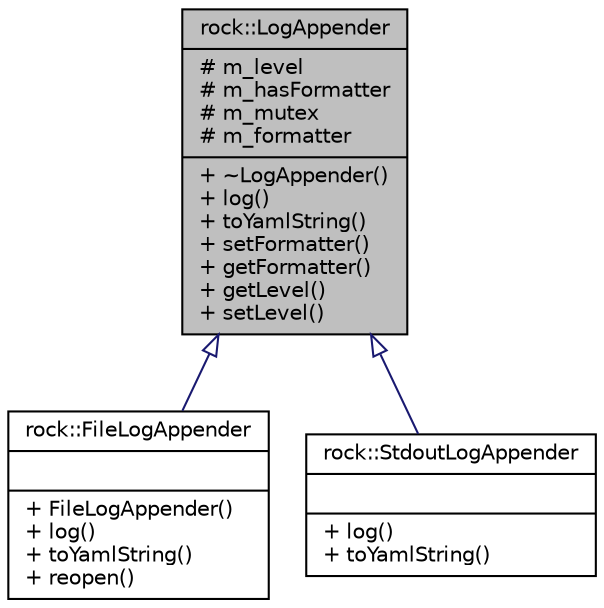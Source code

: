 digraph "rock::LogAppender"
{
 // LATEX_PDF_SIZE
  edge [fontname="Helvetica",fontsize="10",labelfontname="Helvetica",labelfontsize="10"];
  node [fontname="Helvetica",fontsize="10",shape=record];
  Node1 [label="{rock::LogAppender\n|# m_level\l# m_hasFormatter\l# m_mutex\l# m_formatter\l|+ ~LogAppender()\l+ log()\l+ toYamlString()\l+ setFormatter()\l+ getFormatter()\l+ getLevel()\l+ setLevel()\l}",height=0.2,width=0.4,color="black", fillcolor="grey75", style="filled", fontcolor="black",tooltip="日志输出目标"];
  Node1 -> Node2 [dir="back",color="midnightblue",fontsize="10",style="solid",arrowtail="onormal",fontname="Helvetica"];
  Node2 [label="{rock::FileLogAppender\n||+ FileLogAppender()\l+ log()\l+ toYamlString()\l+ reopen()\l}",height=0.2,width=0.4,color="black", fillcolor="white", style="filled",URL="$classrock_1_1FileLogAppender.html",tooltip="输出到文件的Appender"];
  Node1 -> Node3 [dir="back",color="midnightblue",fontsize="10",style="solid",arrowtail="onormal",fontname="Helvetica"];
  Node3 [label="{rock::StdoutLogAppender\n||+ log()\l+ toYamlString()\l}",height=0.2,width=0.4,color="black", fillcolor="white", style="filled",URL="$classrock_1_1StdoutLogAppender.html",tooltip="输出到控制台的Appender"];
}
